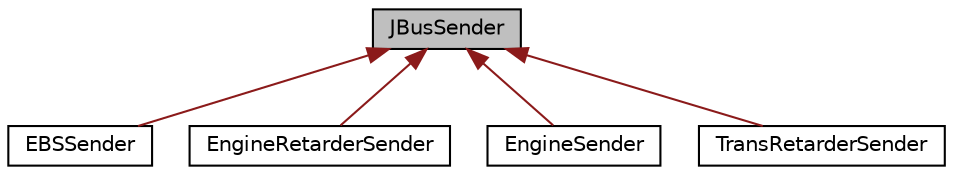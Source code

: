 digraph "JBusSender"
{
  edge [fontname="Helvetica",fontsize="10",labelfontname="Helvetica",labelfontsize="10"];
  node [fontname="Helvetica",fontsize="10",shape=record];
  Node0 [label="JBusSender",height=0.2,width=0.4,color="black", fillcolor="grey75", style="filled", fontcolor="black"];
  Node0 -> Node1 [dir="back",color="firebrick4",fontsize="10",style="solid",fontname="Helvetica"];
  Node1 [label="EBSSender",height=0.2,width=0.4,color="black", fillcolor="white", style="filled",URL="$classEBSSender.html"];
  Node0 -> Node2 [dir="back",color="firebrick4",fontsize="10",style="solid",fontname="Helvetica"];
  Node2 [label="EngineRetarderSender",height=0.2,width=0.4,color="black", fillcolor="white", style="filled",URL="$classEngineRetarderSender.html"];
  Node0 -> Node3 [dir="back",color="firebrick4",fontsize="10",style="solid",fontname="Helvetica"];
  Node3 [label="EngineSender",height=0.2,width=0.4,color="black", fillcolor="white", style="filled",URL="$classEngineSender.html"];
  Node0 -> Node4 [dir="back",color="firebrick4",fontsize="10",style="solid",fontname="Helvetica"];
  Node4 [label="TransRetarderSender",height=0.2,width=0.4,color="black", fillcolor="white", style="filled",URL="$classTransRetarderSender.html"];
}
